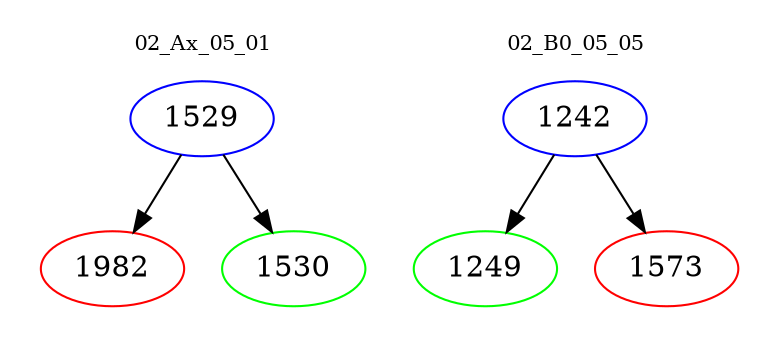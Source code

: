 digraph{
subgraph cluster_0 {
color = white
label = "02_Ax_05_01";
fontsize=10;
T0_1529 [label="1529", color="blue"]
T0_1529 -> T0_1982 [color="black"]
T0_1982 [label="1982", color="red"]
T0_1529 -> T0_1530 [color="black"]
T0_1530 [label="1530", color="green"]
}
subgraph cluster_1 {
color = white
label = "02_B0_05_05";
fontsize=10;
T1_1242 [label="1242", color="blue"]
T1_1242 -> T1_1249 [color="black"]
T1_1249 [label="1249", color="green"]
T1_1242 -> T1_1573 [color="black"]
T1_1573 [label="1573", color="red"]
}
}
